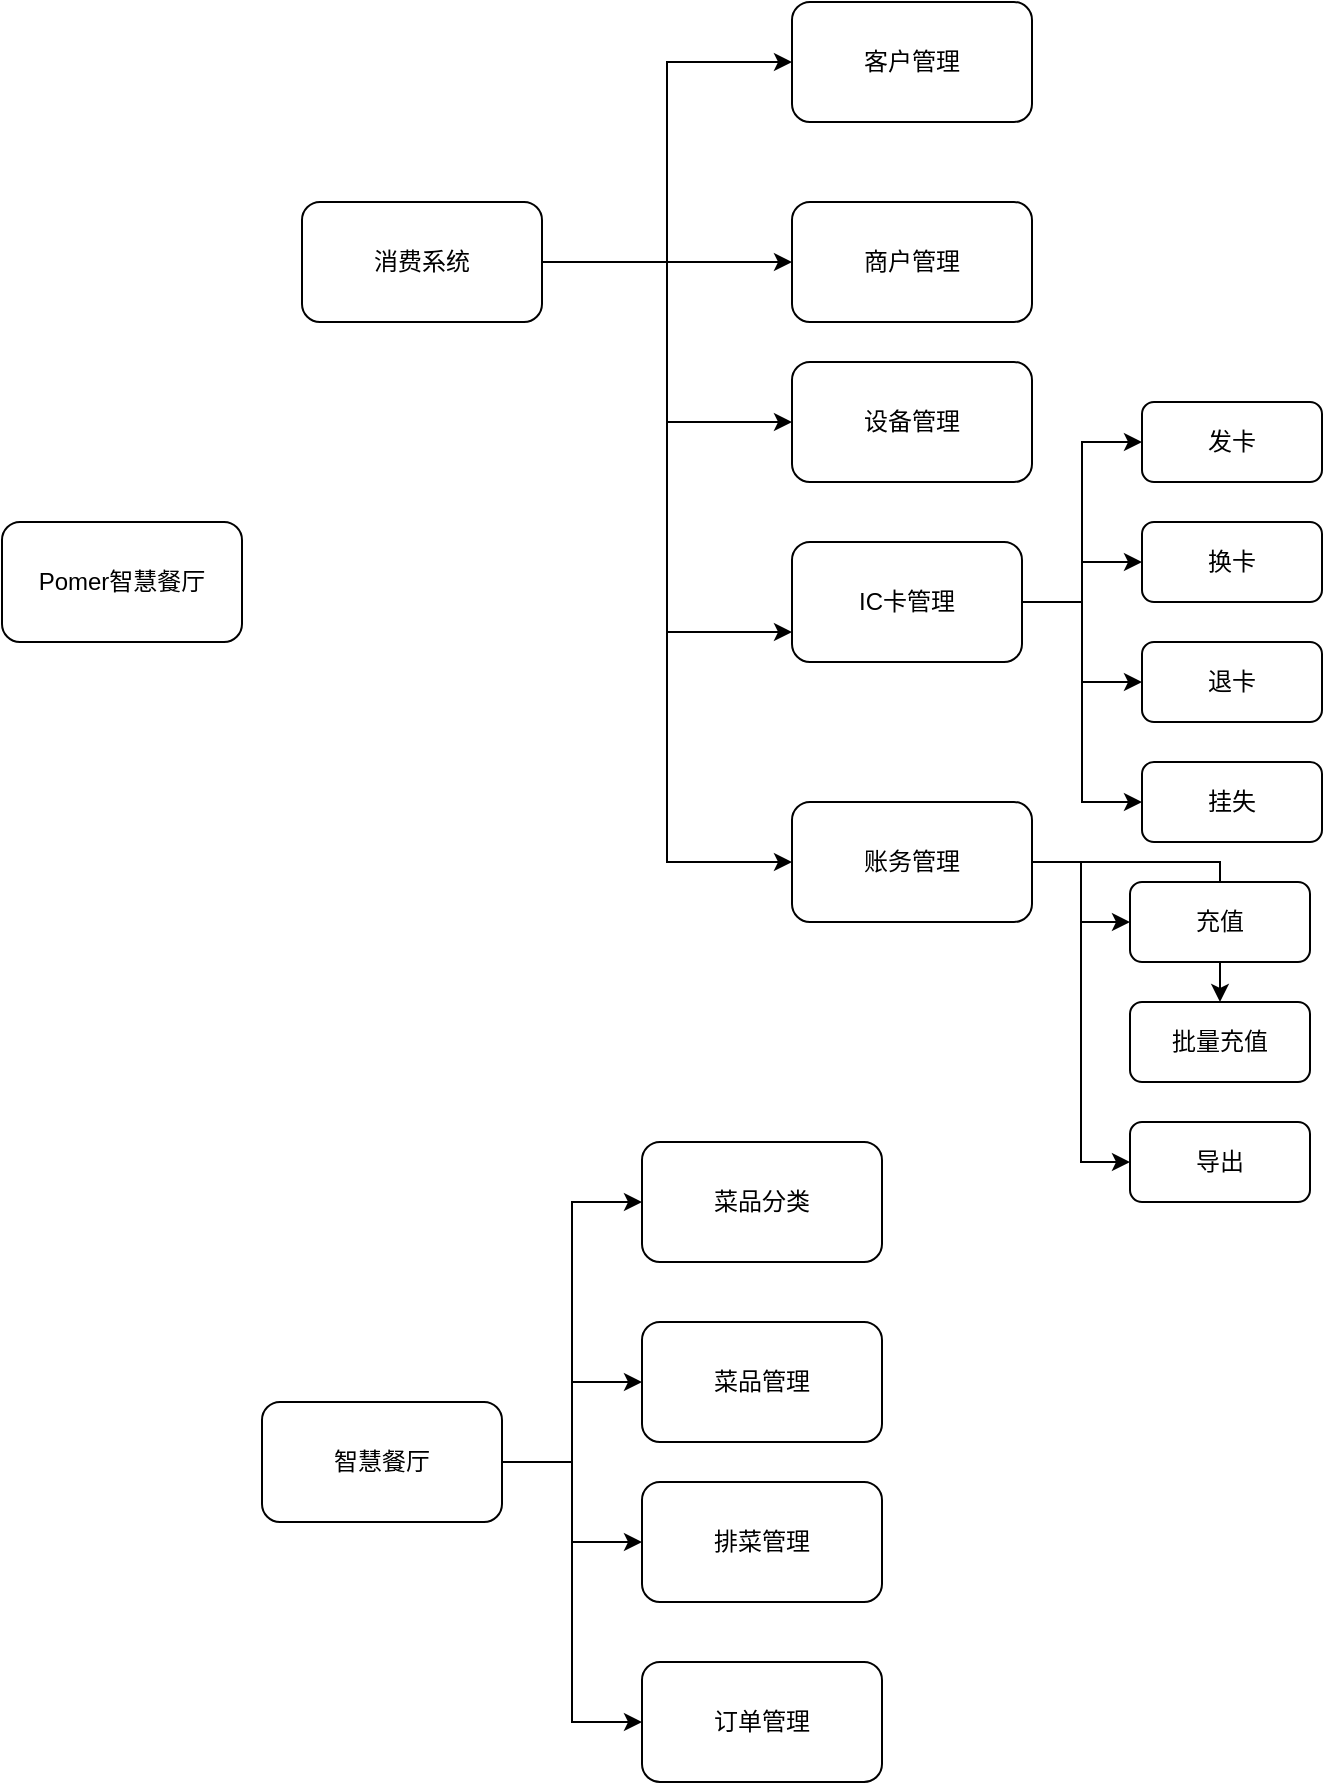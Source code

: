 <mxfile version="14.9.3" type="github">
  <diagram id="prtHgNgQTEPvFCAcTncT" name="Page-1">
    <mxGraphModel dx="782" dy="1637" grid="1" gridSize="10" guides="1" tooltips="1" connect="1" arrows="1" fold="1" page="1" pageScale="1" pageWidth="827" pageHeight="1169" math="0" shadow="0">
      <root>
        <mxCell id="0" />
        <mxCell id="1" parent="0" />
        <mxCell id="sikbQwB2OAaihqFtOnAO-54" style="edgeStyle=orthogonalEdgeStyle;rounded=0;orthogonalLoop=1;jettySize=auto;html=1;entryX=0;entryY=0.5;entryDx=0;entryDy=0;" edge="1" parent="1" source="sikbQwB2OAaihqFtOnAO-9" target="sikbQwB2OAaihqFtOnAO-14">
          <mxGeometry relative="1" as="geometry" />
        </mxCell>
        <mxCell id="sikbQwB2OAaihqFtOnAO-55" style="edgeStyle=orthogonalEdgeStyle;rounded=0;orthogonalLoop=1;jettySize=auto;html=1;" edge="1" parent="1" source="sikbQwB2OAaihqFtOnAO-9" target="sikbQwB2OAaihqFtOnAO-13">
          <mxGeometry relative="1" as="geometry" />
        </mxCell>
        <mxCell id="sikbQwB2OAaihqFtOnAO-56" style="edgeStyle=orthogonalEdgeStyle;rounded=0;orthogonalLoop=1;jettySize=auto;html=1;entryX=0;entryY=0.5;entryDx=0;entryDy=0;" edge="1" parent="1" source="sikbQwB2OAaihqFtOnAO-9" target="sikbQwB2OAaihqFtOnAO-15">
          <mxGeometry relative="1" as="geometry" />
        </mxCell>
        <mxCell id="sikbQwB2OAaihqFtOnAO-57" style="edgeStyle=orthogonalEdgeStyle;rounded=0;orthogonalLoop=1;jettySize=auto;html=1;entryX=0;entryY=0.5;entryDx=0;entryDy=0;" edge="1" parent="1" source="sikbQwB2OAaihqFtOnAO-9" target="sikbQwB2OAaihqFtOnAO-16">
          <mxGeometry relative="1" as="geometry" />
        </mxCell>
        <mxCell id="sikbQwB2OAaihqFtOnAO-9" value="智慧餐厅" style="rounded=1;whiteSpace=wrap;html=1;" vertex="1" parent="1">
          <mxGeometry x="230" y="540" width="120" height="60" as="geometry" />
        </mxCell>
        <mxCell id="sikbQwB2OAaihqFtOnAO-10" value="客户管理" style="rounded=1;whiteSpace=wrap;html=1;" vertex="1" parent="1">
          <mxGeometry x="495" y="-160" width="120" height="60" as="geometry" />
        </mxCell>
        <mxCell id="sikbQwB2OAaihqFtOnAO-11" value="商户管理" style="rounded=1;whiteSpace=wrap;html=1;" vertex="1" parent="1">
          <mxGeometry x="495" y="-60" width="120" height="60" as="geometry" />
        </mxCell>
        <mxCell id="sikbQwB2OAaihqFtOnAO-12" value="设备管理" style="rounded=1;whiteSpace=wrap;html=1;" vertex="1" parent="1">
          <mxGeometry x="495" y="20" width="120" height="60" as="geometry" />
        </mxCell>
        <mxCell id="sikbQwB2OAaihqFtOnAO-13" value="菜品管理" style="rounded=1;whiteSpace=wrap;html=1;" vertex="1" parent="1">
          <mxGeometry x="420" y="500" width="120" height="60" as="geometry" />
        </mxCell>
        <mxCell id="sikbQwB2OAaihqFtOnAO-14" value="菜品分类" style="rounded=1;whiteSpace=wrap;html=1;" vertex="1" parent="1">
          <mxGeometry x="420" y="410" width="120" height="60" as="geometry" />
        </mxCell>
        <mxCell id="sikbQwB2OAaihqFtOnAO-15" value="排菜管理" style="rounded=1;whiteSpace=wrap;html=1;" vertex="1" parent="1">
          <mxGeometry x="420" y="580" width="120" height="60" as="geometry" />
        </mxCell>
        <mxCell id="sikbQwB2OAaihqFtOnAO-16" value="订单管理" style="rounded=1;whiteSpace=wrap;html=1;" vertex="1" parent="1">
          <mxGeometry x="420" y="670" width="120" height="60" as="geometry" />
        </mxCell>
        <mxCell id="sikbQwB2OAaihqFtOnAO-27" style="orthogonalLoop=1;jettySize=auto;html=1;entryX=0;entryY=0.5;entryDx=0;entryDy=0;rounded=0;exitX=1;exitY=0.5;exitDx=0;exitDy=0;edgeStyle=orthogonalEdgeStyle;" edge="1" parent="1" source="sikbQwB2OAaihqFtOnAO-19" target="sikbQwB2OAaihqFtOnAO-21">
          <mxGeometry relative="1" as="geometry" />
        </mxCell>
        <mxCell id="sikbQwB2OAaihqFtOnAO-19" value="IC卡管理" style="rounded=1;whiteSpace=wrap;html=1;" vertex="1" parent="1">
          <mxGeometry x="495" y="110" width="115" height="60" as="geometry" />
        </mxCell>
        <mxCell id="sikbQwB2OAaihqFtOnAO-38" value="" style="edgeStyle=orthogonalEdgeStyle;rounded=0;orthogonalLoop=1;jettySize=auto;html=1;" edge="1" parent="1" source="sikbQwB2OAaihqFtOnAO-20" target="sikbQwB2OAaihqFtOnAO-35">
          <mxGeometry relative="1" as="geometry" />
        </mxCell>
        <mxCell id="sikbQwB2OAaihqFtOnAO-39" style="edgeStyle=orthogonalEdgeStyle;rounded=0;orthogonalLoop=1;jettySize=auto;html=1;entryX=0;entryY=0.5;entryDx=0;entryDy=0;" edge="1" parent="1" source="sikbQwB2OAaihqFtOnAO-20" target="sikbQwB2OAaihqFtOnAO-34">
          <mxGeometry relative="1" as="geometry" />
        </mxCell>
        <mxCell id="sikbQwB2OAaihqFtOnAO-40" style="edgeStyle=orthogonalEdgeStyle;rounded=0;orthogonalLoop=1;jettySize=auto;html=1;entryX=0;entryY=0.5;entryDx=0;entryDy=0;" edge="1" parent="1" source="sikbQwB2OAaihqFtOnAO-20" target="sikbQwB2OAaihqFtOnAO-37">
          <mxGeometry relative="1" as="geometry" />
        </mxCell>
        <mxCell id="sikbQwB2OAaihqFtOnAO-20" value="账务管理" style="rounded=1;whiteSpace=wrap;html=1;" vertex="1" parent="1">
          <mxGeometry x="495" y="240" width="120" height="60" as="geometry" />
        </mxCell>
        <mxCell id="sikbQwB2OAaihqFtOnAO-21" value="发卡" style="rounded=1;whiteSpace=wrap;html=1;" vertex="1" parent="1">
          <mxGeometry x="670" y="40" width="90" height="40" as="geometry" />
        </mxCell>
        <mxCell id="sikbQwB2OAaihqFtOnAO-22" value="换卡" style="rounded=1;whiteSpace=wrap;html=1;" vertex="1" parent="1">
          <mxGeometry x="670" y="100" width="90" height="40" as="geometry" />
        </mxCell>
        <mxCell id="sikbQwB2OAaihqFtOnAO-23" value="挂失" style="rounded=1;whiteSpace=wrap;html=1;" vertex="1" parent="1">
          <mxGeometry x="670" y="220" width="90" height="40" as="geometry" />
        </mxCell>
        <mxCell id="sikbQwB2OAaihqFtOnAO-24" value="退卡" style="rounded=1;whiteSpace=wrap;html=1;" vertex="1" parent="1">
          <mxGeometry x="670" y="160" width="90" height="40" as="geometry" />
        </mxCell>
        <mxCell id="sikbQwB2OAaihqFtOnAO-31" value="" style="endArrow=classic;html=1;exitX=1;exitY=0.5;exitDx=0;exitDy=0;entryX=0;entryY=0.5;entryDx=0;entryDy=0;rounded=0;edgeStyle=orthogonalEdgeStyle;" edge="1" parent="1" source="sikbQwB2OAaihqFtOnAO-19" target="sikbQwB2OAaihqFtOnAO-23">
          <mxGeometry width="50" height="50" relative="1" as="geometry">
            <mxPoint x="570" y="220" as="sourcePoint" />
            <mxPoint x="620" y="170" as="targetPoint" />
          </mxGeometry>
        </mxCell>
        <mxCell id="sikbQwB2OAaihqFtOnAO-32" value="" style="endArrow=classic;html=1;exitX=1;exitY=0.5;exitDx=0;exitDy=0;entryX=0;entryY=0.5;entryDx=0;entryDy=0;rounded=0;edgeStyle=orthogonalEdgeStyle;" edge="1" parent="1" source="sikbQwB2OAaihqFtOnAO-19" target="sikbQwB2OAaihqFtOnAO-22">
          <mxGeometry width="50" height="50" relative="1" as="geometry">
            <mxPoint x="550" y="230" as="sourcePoint" />
            <mxPoint x="600" y="180" as="targetPoint" />
          </mxGeometry>
        </mxCell>
        <mxCell id="sikbQwB2OAaihqFtOnAO-33" value="" style="endArrow=classic;html=1;exitX=1;exitY=0.5;exitDx=0;exitDy=0;entryX=0;entryY=0.5;entryDx=0;entryDy=0;rounded=0;edgeStyle=orthogonalEdgeStyle;" edge="1" parent="1" source="sikbQwB2OAaihqFtOnAO-19" target="sikbQwB2OAaihqFtOnAO-24">
          <mxGeometry width="50" height="50" relative="1" as="geometry">
            <mxPoint x="560" y="240" as="sourcePoint" />
            <mxPoint x="610" y="190" as="targetPoint" />
          </mxGeometry>
        </mxCell>
        <mxCell id="sikbQwB2OAaihqFtOnAO-34" value="充值" style="rounded=1;whiteSpace=wrap;html=1;" vertex="1" parent="1">
          <mxGeometry x="664" y="280" width="90" height="40" as="geometry" />
        </mxCell>
        <mxCell id="sikbQwB2OAaihqFtOnAO-35" value="批量充值" style="rounded=1;whiteSpace=wrap;html=1;" vertex="1" parent="1">
          <mxGeometry x="664" y="340" width="90" height="40" as="geometry" />
        </mxCell>
        <mxCell id="sikbQwB2OAaihqFtOnAO-37" value="导出" style="rounded=1;whiteSpace=wrap;html=1;" vertex="1" parent="1">
          <mxGeometry x="664" y="400" width="90" height="40" as="geometry" />
        </mxCell>
        <mxCell id="sikbQwB2OAaihqFtOnAO-45" style="edgeStyle=orthogonalEdgeStyle;rounded=0;orthogonalLoop=1;jettySize=auto;html=1;entryX=0;entryY=0.5;entryDx=0;entryDy=0;" edge="1" parent="1" source="sikbQwB2OAaihqFtOnAO-41" target="sikbQwB2OAaihqFtOnAO-10">
          <mxGeometry relative="1" as="geometry" />
        </mxCell>
        <mxCell id="sikbQwB2OAaihqFtOnAO-46" style="edgeStyle=orthogonalEdgeStyle;rounded=0;orthogonalLoop=1;jettySize=auto;html=1;entryX=0;entryY=0.5;entryDx=0;entryDy=0;" edge="1" parent="1" source="sikbQwB2OAaihqFtOnAO-41" target="sikbQwB2OAaihqFtOnAO-11">
          <mxGeometry relative="1" as="geometry" />
        </mxCell>
        <mxCell id="sikbQwB2OAaihqFtOnAO-49" style="edgeStyle=orthogonalEdgeStyle;rounded=0;orthogonalLoop=1;jettySize=auto;html=1;entryX=0;entryY=0.5;entryDx=0;entryDy=0;" edge="1" parent="1" source="sikbQwB2OAaihqFtOnAO-41" target="sikbQwB2OAaihqFtOnAO-12">
          <mxGeometry relative="1" as="geometry" />
        </mxCell>
        <mxCell id="sikbQwB2OAaihqFtOnAO-50" style="edgeStyle=orthogonalEdgeStyle;rounded=0;orthogonalLoop=1;jettySize=auto;html=1;entryX=0;entryY=0.75;entryDx=0;entryDy=0;" edge="1" parent="1" source="sikbQwB2OAaihqFtOnAO-41" target="sikbQwB2OAaihqFtOnAO-19">
          <mxGeometry relative="1" as="geometry" />
        </mxCell>
        <mxCell id="sikbQwB2OAaihqFtOnAO-53" style="edgeStyle=orthogonalEdgeStyle;rounded=0;orthogonalLoop=1;jettySize=auto;html=1;entryX=0;entryY=0.5;entryDx=0;entryDy=0;" edge="1" parent="1" source="sikbQwB2OAaihqFtOnAO-41" target="sikbQwB2OAaihqFtOnAO-20">
          <mxGeometry relative="1" as="geometry" />
        </mxCell>
        <mxCell id="sikbQwB2OAaihqFtOnAO-41" value="消费系统" style="rounded=1;whiteSpace=wrap;html=1;" vertex="1" parent="1">
          <mxGeometry x="250" y="-60" width="120" height="60" as="geometry" />
        </mxCell>
        <mxCell id="sikbQwB2OAaihqFtOnAO-58" value="Pomer智慧餐厅" style="rounded=1;whiteSpace=wrap;html=1;" vertex="1" parent="1">
          <mxGeometry x="100" y="100" width="120" height="60" as="geometry" />
        </mxCell>
      </root>
    </mxGraphModel>
  </diagram>
</mxfile>
